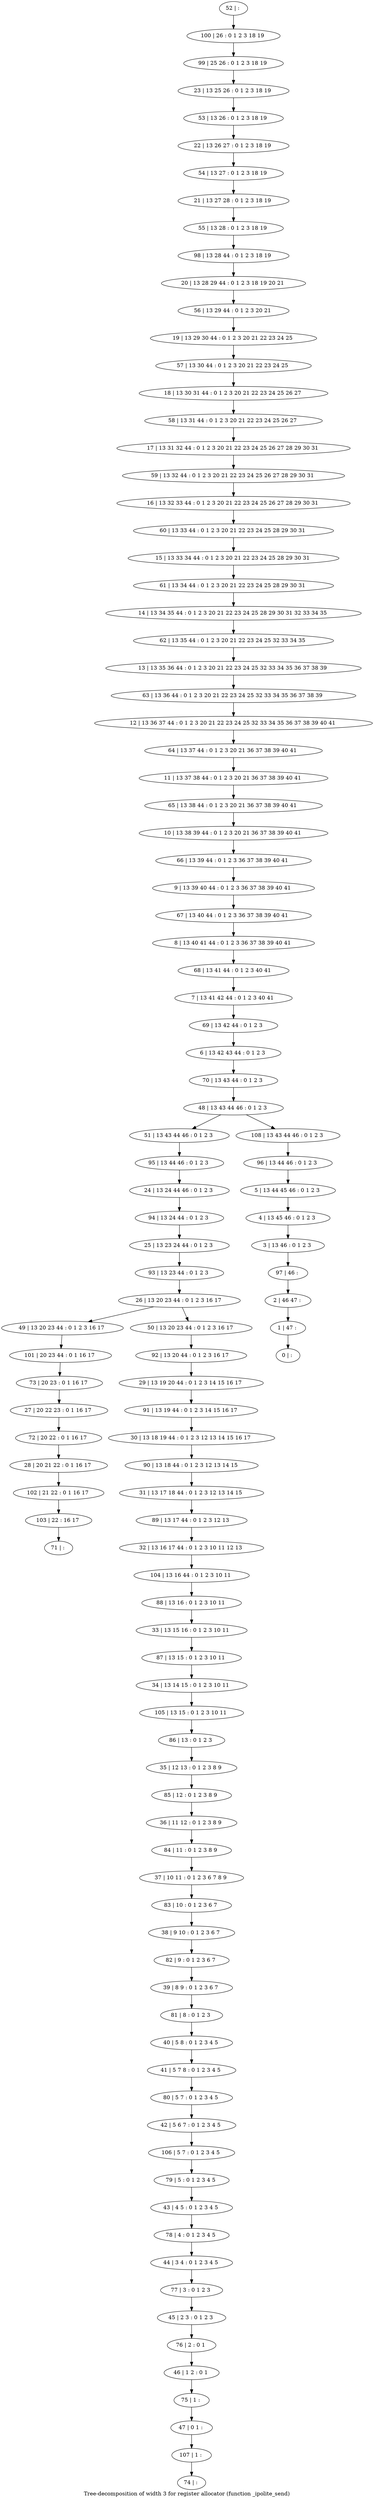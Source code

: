 digraph G {
graph [label="Tree-decomposition of width 3 for register allocator (function _ipolite_send)"]
0[label="0 | : "];
1[label="1 | 47 : "];
2[label="2 | 46 47 : "];
3[label="3 | 13 46 : 0 1 2 3 "];
4[label="4 | 13 45 46 : 0 1 2 3 "];
5[label="5 | 13 44 45 46 : 0 1 2 3 "];
6[label="6 | 13 42 43 44 : 0 1 2 3 "];
7[label="7 | 13 41 42 44 : 0 1 2 3 40 41 "];
8[label="8 | 13 40 41 44 : 0 1 2 3 36 37 38 39 40 41 "];
9[label="9 | 13 39 40 44 : 0 1 2 3 36 37 38 39 40 41 "];
10[label="10 | 13 38 39 44 : 0 1 2 3 20 21 36 37 38 39 40 41 "];
11[label="11 | 13 37 38 44 : 0 1 2 3 20 21 36 37 38 39 40 41 "];
12[label="12 | 13 36 37 44 : 0 1 2 3 20 21 22 23 24 25 32 33 34 35 36 37 38 39 40 41 "];
13[label="13 | 13 35 36 44 : 0 1 2 3 20 21 22 23 24 25 32 33 34 35 36 37 38 39 "];
14[label="14 | 13 34 35 44 : 0 1 2 3 20 21 22 23 24 25 28 29 30 31 32 33 34 35 "];
15[label="15 | 13 33 34 44 : 0 1 2 3 20 21 22 23 24 25 28 29 30 31 "];
16[label="16 | 13 32 33 44 : 0 1 2 3 20 21 22 23 24 25 26 27 28 29 30 31 "];
17[label="17 | 13 31 32 44 : 0 1 2 3 20 21 22 23 24 25 26 27 28 29 30 31 "];
18[label="18 | 13 30 31 44 : 0 1 2 3 20 21 22 23 24 25 26 27 "];
19[label="19 | 13 29 30 44 : 0 1 2 3 20 21 22 23 24 25 "];
20[label="20 | 13 28 29 44 : 0 1 2 3 18 19 20 21 "];
21[label="21 | 13 27 28 : 0 1 2 3 18 19 "];
22[label="22 | 13 26 27 : 0 1 2 3 18 19 "];
23[label="23 | 13 25 26 : 0 1 2 3 18 19 "];
24[label="24 | 13 24 44 46 : 0 1 2 3 "];
25[label="25 | 13 23 24 44 : 0 1 2 3 "];
26[label="26 | 13 20 23 44 : 0 1 2 3 16 17 "];
27[label="27 | 20 22 23 : 0 1 16 17 "];
28[label="28 | 20 21 22 : 0 1 16 17 "];
29[label="29 | 13 19 20 44 : 0 1 2 3 14 15 16 17 "];
30[label="30 | 13 18 19 44 : 0 1 2 3 12 13 14 15 16 17 "];
31[label="31 | 13 17 18 44 : 0 1 2 3 12 13 14 15 "];
32[label="32 | 13 16 17 44 : 0 1 2 3 10 11 12 13 "];
33[label="33 | 13 15 16 : 0 1 2 3 10 11 "];
34[label="34 | 13 14 15 : 0 1 2 3 10 11 "];
35[label="35 | 12 13 : 0 1 2 3 8 9 "];
36[label="36 | 11 12 : 0 1 2 3 8 9 "];
37[label="37 | 10 11 : 0 1 2 3 6 7 8 9 "];
38[label="38 | 9 10 : 0 1 2 3 6 7 "];
39[label="39 | 8 9 : 0 1 2 3 6 7 "];
40[label="40 | 5 8 : 0 1 2 3 4 5 "];
41[label="41 | 5 7 8 : 0 1 2 3 4 5 "];
42[label="42 | 5 6 7 : 0 1 2 3 4 5 "];
43[label="43 | 4 5 : 0 1 2 3 4 5 "];
44[label="44 | 3 4 : 0 1 2 3 4 5 "];
45[label="45 | 2 3 : 0 1 2 3 "];
46[label="46 | 1 2 : 0 1 "];
47[label="47 | 0 1 : "];
48[label="48 | 13 43 44 46 : 0 1 2 3 "];
49[label="49 | 13 20 23 44 : 0 1 2 3 16 17 "];
50[label="50 | 13 20 23 44 : 0 1 2 3 16 17 "];
51[label="51 | 13 43 44 46 : 0 1 2 3 "];
52[label="52 | : "];
53[label="53 | 13 26 : 0 1 2 3 18 19 "];
54[label="54 | 13 27 : 0 1 2 3 18 19 "];
55[label="55 | 13 28 : 0 1 2 3 18 19 "];
56[label="56 | 13 29 44 : 0 1 2 3 20 21 "];
57[label="57 | 13 30 44 : 0 1 2 3 20 21 22 23 24 25 "];
58[label="58 | 13 31 44 : 0 1 2 3 20 21 22 23 24 25 26 27 "];
59[label="59 | 13 32 44 : 0 1 2 3 20 21 22 23 24 25 26 27 28 29 30 31 "];
60[label="60 | 13 33 44 : 0 1 2 3 20 21 22 23 24 25 28 29 30 31 "];
61[label="61 | 13 34 44 : 0 1 2 3 20 21 22 23 24 25 28 29 30 31 "];
62[label="62 | 13 35 44 : 0 1 2 3 20 21 22 23 24 25 32 33 34 35 "];
63[label="63 | 13 36 44 : 0 1 2 3 20 21 22 23 24 25 32 33 34 35 36 37 38 39 "];
64[label="64 | 13 37 44 : 0 1 2 3 20 21 36 37 38 39 40 41 "];
65[label="65 | 13 38 44 : 0 1 2 3 20 21 36 37 38 39 40 41 "];
66[label="66 | 13 39 44 : 0 1 2 3 36 37 38 39 40 41 "];
67[label="67 | 13 40 44 : 0 1 2 3 36 37 38 39 40 41 "];
68[label="68 | 13 41 44 : 0 1 2 3 40 41 "];
69[label="69 | 13 42 44 : 0 1 2 3 "];
70[label="70 | 13 43 44 : 0 1 2 3 "];
71[label="71 | : "];
72[label="72 | 20 22 : 0 1 16 17 "];
73[label="73 | 20 23 : 0 1 16 17 "];
74[label="74 | : "];
75[label="75 | 1 : "];
76[label="76 | 2 : 0 1 "];
77[label="77 | 3 : 0 1 2 3 "];
78[label="78 | 4 : 0 1 2 3 4 5 "];
79[label="79 | 5 : 0 1 2 3 4 5 "];
80[label="80 | 5 7 : 0 1 2 3 4 5 "];
81[label="81 | 8 : 0 1 2 3 "];
82[label="82 | 9 : 0 1 2 3 6 7 "];
83[label="83 | 10 : 0 1 2 3 6 7 "];
84[label="84 | 11 : 0 1 2 3 8 9 "];
85[label="85 | 12 : 0 1 2 3 8 9 "];
86[label="86 | 13 : 0 1 2 3 "];
87[label="87 | 13 15 : 0 1 2 3 10 11 "];
88[label="88 | 13 16 : 0 1 2 3 10 11 "];
89[label="89 | 13 17 44 : 0 1 2 3 12 13 "];
90[label="90 | 13 18 44 : 0 1 2 3 12 13 14 15 "];
91[label="91 | 13 19 44 : 0 1 2 3 14 15 16 17 "];
92[label="92 | 13 20 44 : 0 1 2 3 16 17 "];
93[label="93 | 13 23 44 : 0 1 2 3 "];
94[label="94 | 13 24 44 : 0 1 2 3 "];
95[label="95 | 13 44 46 : 0 1 2 3 "];
96[label="96 | 13 44 46 : 0 1 2 3 "];
97[label="97 | 46 : "];
98[label="98 | 13 28 44 : 0 1 2 3 18 19 "];
99[label="99 | 25 26 : 0 1 2 3 18 19 "];
100[label="100 | 26 : 0 1 2 3 18 19 "];
101[label="101 | 20 23 44 : 0 1 16 17 "];
102[label="102 | 21 22 : 0 1 16 17 "];
103[label="103 | 22 : 16 17 "];
104[label="104 | 13 16 44 : 0 1 2 3 10 11 "];
105[label="105 | 13 15 : 0 1 2 3 10 11 "];
106[label="106 | 5 7 : 0 1 2 3 4 5 "];
107[label="107 | 1 : "];
108[label="108 | 13 43 44 46 : 0 1 2 3 "];
40->41 ;
26->49 ;
26->50 ;
72->28 ;
27->72 ;
73->27 ;
75->47 ;
46->75 ;
76->46 ;
45->76 ;
77->45 ;
44->77 ;
78->44 ;
43->78 ;
79->43 ;
80->42 ;
41->80 ;
81->40 ;
39->81 ;
82->39 ;
38->82 ;
83->38 ;
37->83 ;
84->37 ;
36->84 ;
85->36 ;
35->85 ;
86->35 ;
87->34 ;
33->87 ;
88->33 ;
89->32 ;
31->89 ;
90->31 ;
30->90 ;
91->30 ;
29->91 ;
92->29 ;
50->92 ;
93->26 ;
25->93 ;
94->25 ;
24->94 ;
95->24 ;
51->95 ;
101->73 ;
49->101 ;
28->102 ;
103->71 ;
102->103 ;
104->88 ;
32->104 ;
105->86 ;
34->105 ;
106->79 ;
42->106 ;
107->74 ;
47->107 ;
52->100 ;
100->99 ;
99->23 ;
23->53 ;
53->22 ;
22->54 ;
54->21 ;
21->55 ;
55->98 ;
98->20 ;
20->56 ;
56->19 ;
19->57 ;
57->18 ;
18->58 ;
58->17 ;
17->59 ;
59->16 ;
16->60 ;
60->15 ;
15->61 ;
61->14 ;
14->62 ;
62->13 ;
13->63 ;
63->12 ;
12->64 ;
64->11 ;
11->65 ;
65->10 ;
10->66 ;
66->9 ;
9->67 ;
67->8 ;
8->68 ;
68->7 ;
7->69 ;
69->6 ;
6->70 ;
70->48 ;
96->5 ;
5->4 ;
4->3 ;
3->97 ;
97->2 ;
2->1 ;
1->0 ;
108->96 ;
48->51 ;
48->108 ;
}

